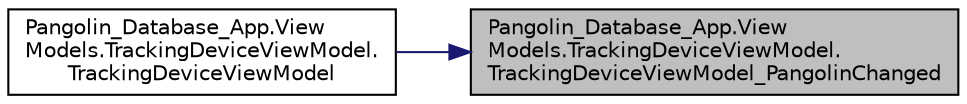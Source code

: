 digraph "Pangolin_Database_App.ViewModels.TrackingDeviceViewModel.TrackingDeviceViewModel_PangolinChanged"
{
 // LATEX_PDF_SIZE
  edge [fontname="Helvetica",fontsize="10",labelfontname="Helvetica",labelfontsize="10"];
  node [fontname="Helvetica",fontsize="10",shape=record];
  rankdir="RL";
  Node1 [label="Pangolin_Database_App.View\lModels.TrackingDeviceViewModel.\lTrackingDeviceViewModel_PangolinChanged",height=0.2,width=0.4,color="black", fillcolor="grey75", style="filled", fontcolor="black",tooltip=" "];
  Node1 -> Node2 [dir="back",color="midnightblue",fontsize="10",style="solid"];
  Node2 [label="Pangolin_Database_App.View\lModels.TrackingDeviceViewModel.\lTrackingDeviceViewModel",height=0.2,width=0.4,color="black", fillcolor="white", style="filled",URL="$class_pangolin___database___app_1_1_view_models_1_1_tracking_device_view_model.html#aa46def598c0d21db317e579bbff6e68e",tooltip=" "];
}
